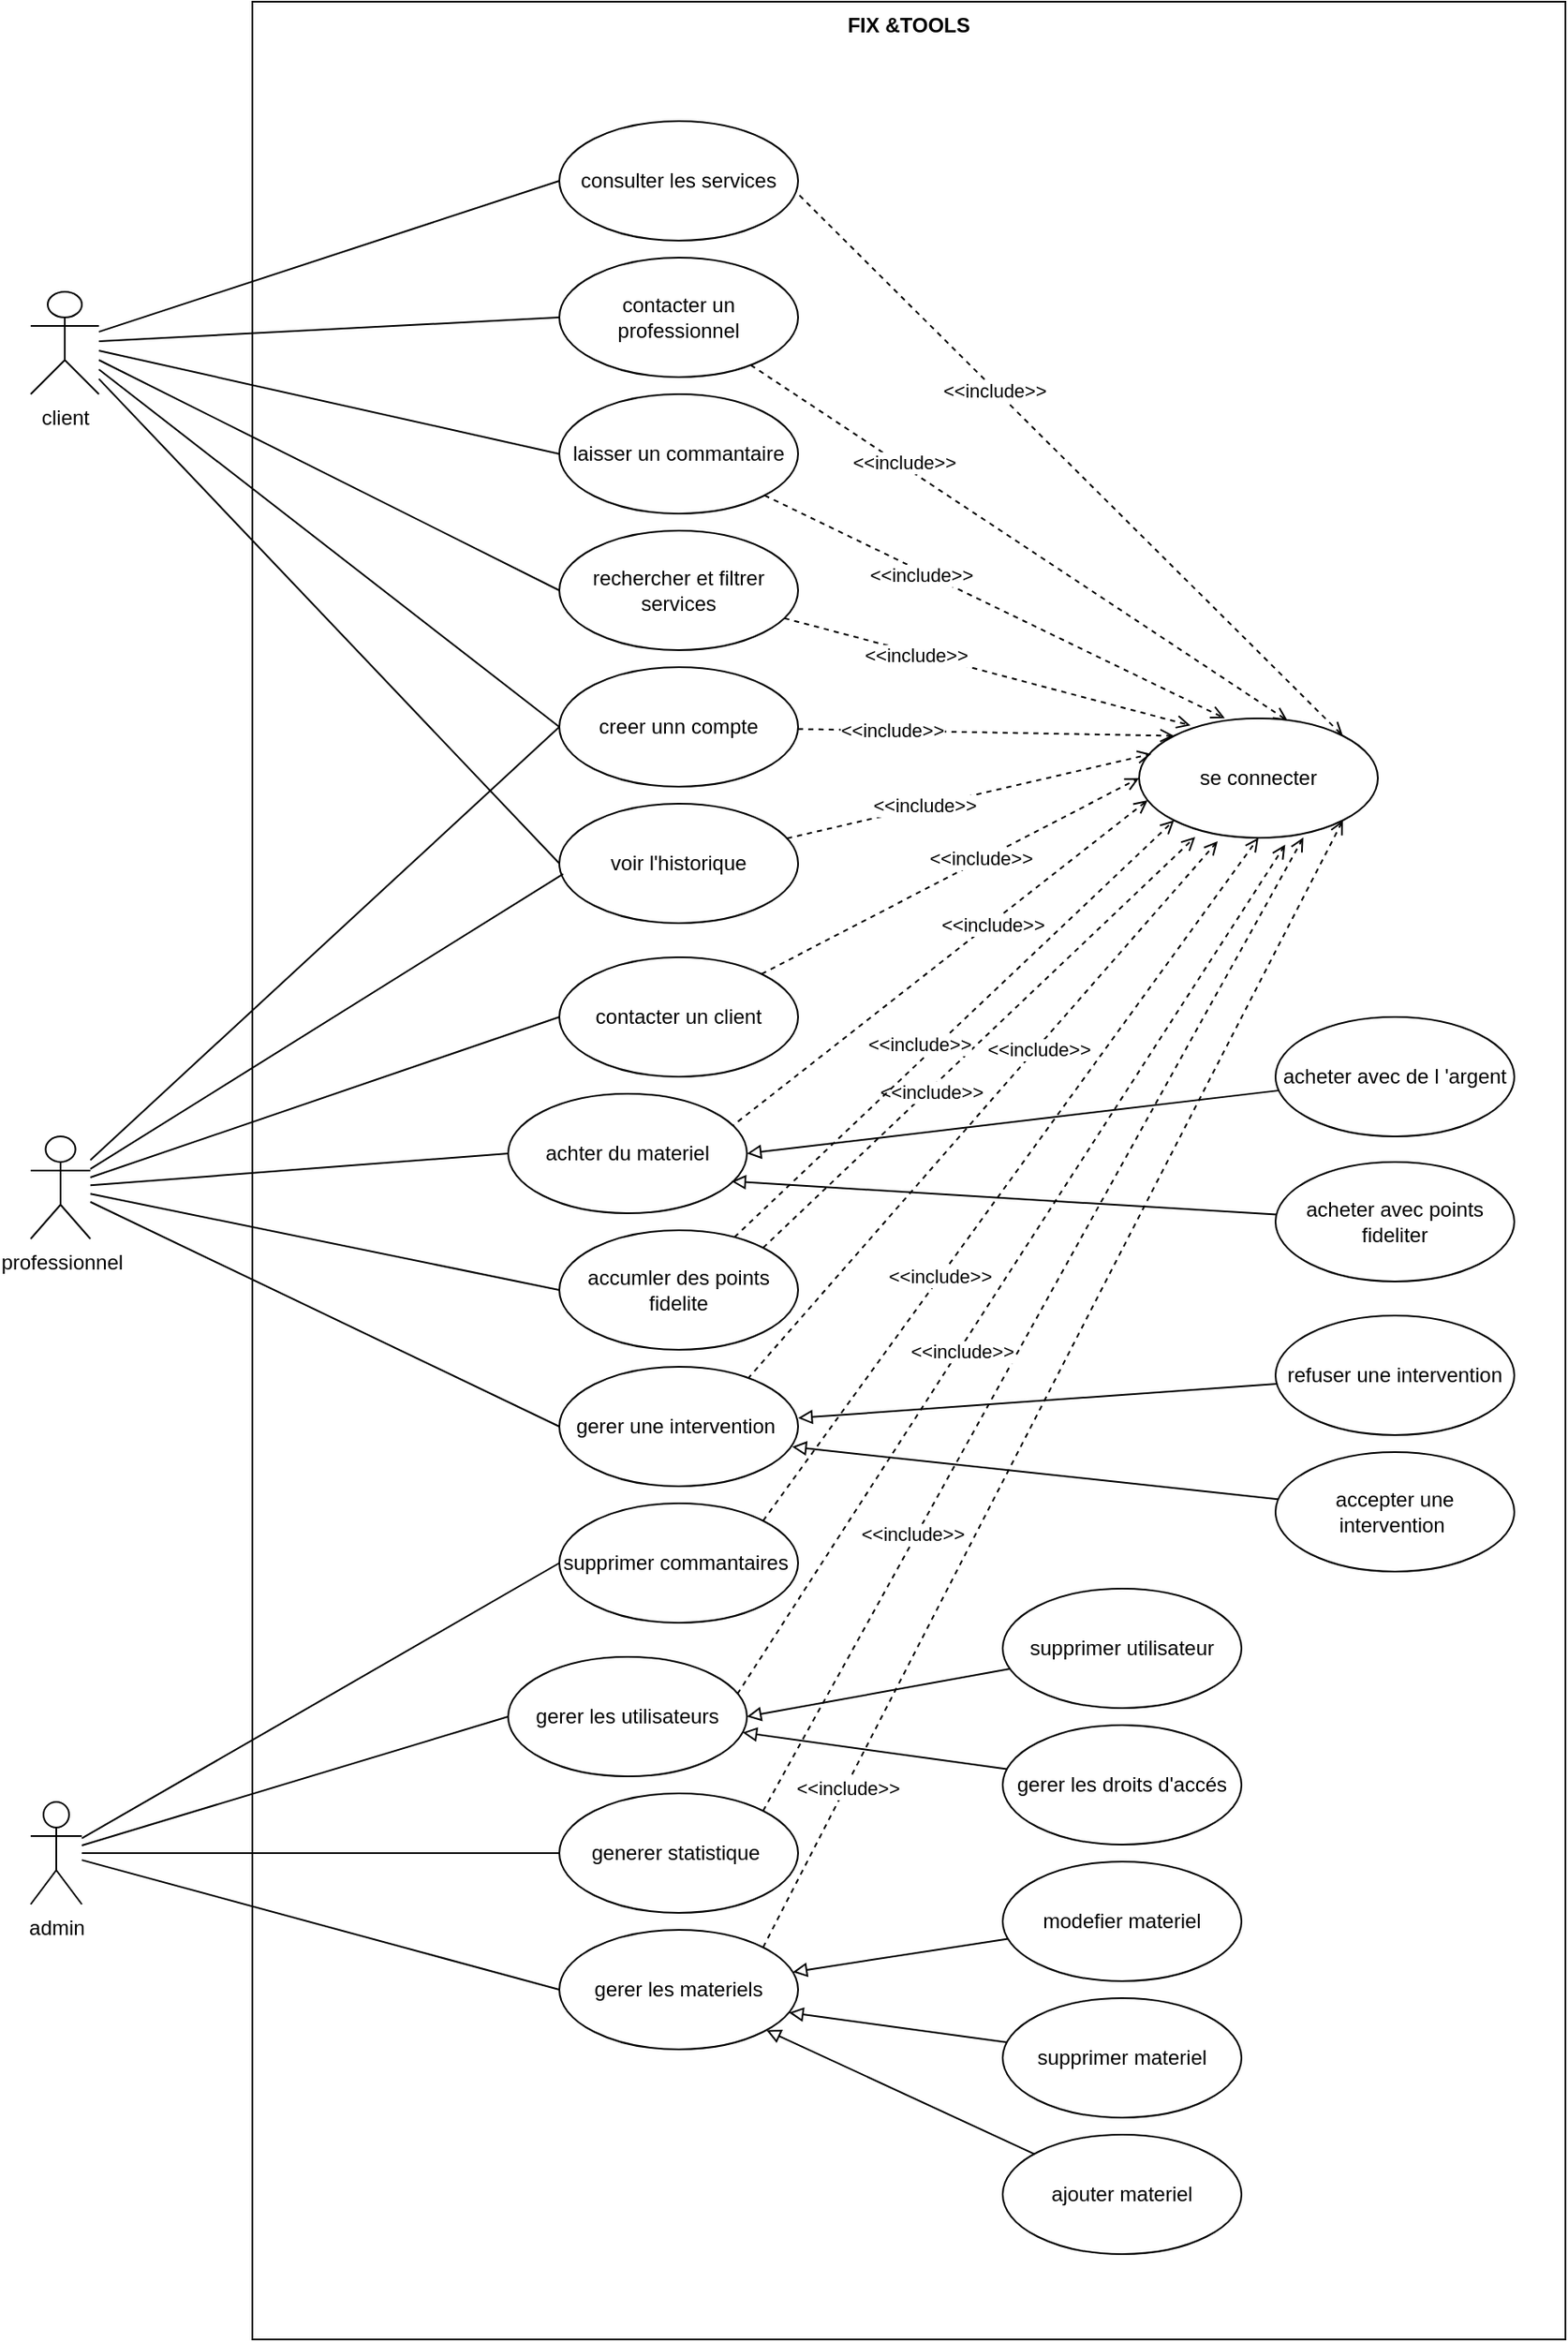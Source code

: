 <mxfile>
    <diagram id="b4a5LLHgFrSm7mxJQ4Q7" name="Page-1">
        <mxGraphModel dx="794" dy="519" grid="1" gridSize="10" guides="1" tooltips="1" connect="1" arrows="1" fold="1" page="1" pageScale="1" pageWidth="850" pageHeight="1100" background="#ffffff" math="0" shadow="0">
            <root>
                <mxCell id="0"/>
                <mxCell id="1" parent="0"/>
                <mxCell id="5" value="FIX &amp;amp;TOOLS" style="shape=rect;html=1;verticalAlign=top;fontStyle=1;whiteSpace=wrap;align=center;" parent="1" vertex="1">
                    <mxGeometry x="210" y="30" width="770" height="1370" as="geometry"/>
                </mxCell>
                <mxCell id="47" style="edgeStyle=none;html=1;entryX=0;entryY=0.5;entryDx=0;entryDy=0;endArrow=none;endFill=0;" edge="1" parent="1" source="6" target="16">
                    <mxGeometry relative="1" as="geometry"/>
                </mxCell>
                <mxCell id="48" style="edgeStyle=none;html=1;entryX=0;entryY=0.5;entryDx=0;entryDy=0;endArrow=none;endFill=0;" edge="1" parent="1" source="6" target="18">
                    <mxGeometry relative="1" as="geometry"/>
                </mxCell>
                <mxCell id="50" style="edgeStyle=none;html=1;entryX=0;entryY=0.5;entryDx=0;entryDy=0;endArrow=none;endFill=0;" edge="1" parent="1" source="6" target="21">
                    <mxGeometry relative="1" as="geometry"/>
                </mxCell>
                <mxCell id="51" style="edgeStyle=none;html=1;entryX=0;entryY=0.5;entryDx=0;entryDy=0;endArrow=none;endFill=0;" edge="1" parent="1" source="6" target="20">
                    <mxGeometry relative="1" as="geometry"/>
                </mxCell>
                <mxCell id="52" style="edgeStyle=none;html=1;entryX=0;entryY=0.5;entryDx=0;entryDy=0;endArrow=none;endFill=0;" edge="1" parent="1" source="6" target="19">
                    <mxGeometry relative="1" as="geometry"/>
                </mxCell>
                <mxCell id="53" style="edgeStyle=none;html=1;entryX=0;entryY=0.5;entryDx=0;entryDy=0;endArrow=none;endFill=0;" edge="1" parent="1" source="6" target="45">
                    <mxGeometry relative="1" as="geometry"/>
                </mxCell>
                <mxCell id="6" value="client" style="shape=umlActor;html=1;verticalLabelPosition=bottom;verticalAlign=top;align=center;" parent="1" vertex="1">
                    <mxGeometry x="80" y="200" width="40" height="60" as="geometry"/>
                </mxCell>
                <mxCell id="70" style="edgeStyle=none;html=1;entryX=0;entryY=0;entryDx=0;entryDy=0;dashed=1;endArrow=open;endFill=0;" edge="1" parent="1" source="16" target="44">
                    <mxGeometry relative="1" as="geometry"/>
                </mxCell>
                <mxCell id="106" value="&amp;lt;&amp;lt;include&amp;gt;&amp;gt;" style="edgeLabel;html=1;align=center;verticalAlign=middle;resizable=0;points=[];" vertex="1" connectable="0" parent="70">
                    <mxGeometry x="-0.508" relative="1" as="geometry">
                        <mxPoint as="offset"/>
                    </mxGeometry>
                </mxCell>
                <mxCell id="16" value="creer unn compte" style="ellipse;whiteSpace=wrap;html=1;" parent="1" vertex="1">
                    <mxGeometry x="390" y="420" width="140" height="70" as="geometry"/>
                </mxCell>
                <mxCell id="66" style="edgeStyle=none;html=1;entryX=1;entryY=0;entryDx=0;entryDy=0;endArrow=open;endFill=0;dashed=1;exitX=1.006;exitY=0.622;exitDx=0;exitDy=0;exitPerimeter=0;" edge="1" parent="1" source="18" target="44">
                    <mxGeometry relative="1" as="geometry"/>
                </mxCell>
                <mxCell id="110" value="&amp;lt;&amp;lt;include&amp;gt;&amp;gt;" style="edgeLabel;html=1;align=center;verticalAlign=middle;resizable=0;points=[];" vertex="1" connectable="0" parent="66">
                    <mxGeometry x="-0.284" y="-1" relative="1" as="geometry">
                        <mxPoint as="offset"/>
                    </mxGeometry>
                </mxCell>
                <mxCell id="18" value="consulter les services" style="ellipse;whiteSpace=wrap;html=1;" parent="1" vertex="1">
                    <mxGeometry x="390" y="100" width="140" height="70" as="geometry"/>
                </mxCell>
                <mxCell id="69" style="edgeStyle=none;html=1;entryX=0.215;entryY=0.059;entryDx=0;entryDy=0;dashed=1;endArrow=open;endFill=0;entryPerimeter=0;" edge="1" parent="1" source="19" target="44">
                    <mxGeometry relative="1" as="geometry"/>
                </mxCell>
                <mxCell id="107" value="&amp;lt;&amp;lt;include&amp;gt;&amp;gt;" style="edgeLabel;html=1;align=center;verticalAlign=middle;resizable=0;points=[];" vertex="1" connectable="0" parent="69">
                    <mxGeometry x="-0.353" y="-1" relative="1" as="geometry">
                        <mxPoint as="offset"/>
                    </mxGeometry>
                </mxCell>
                <mxCell id="19" value="rechercher et filtrer services" style="ellipse;whiteSpace=wrap;html=1;" parent="1" vertex="1">
                    <mxGeometry x="390" y="340" width="140" height="70" as="geometry"/>
                </mxCell>
                <mxCell id="67" style="edgeStyle=none;html=1;dashed=1;endArrow=open;endFill=0;entryX=0.622;entryY=0.019;entryDx=0;entryDy=0;entryPerimeter=0;" edge="1" parent="1" source="20" target="44">
                    <mxGeometry relative="1" as="geometry"/>
                </mxCell>
                <mxCell id="109" value="&amp;lt;&amp;lt;include&amp;gt;&amp;gt;" style="edgeLabel;html=1;align=center;verticalAlign=middle;resizable=0;points=[];" vertex="1" connectable="0" parent="67">
                    <mxGeometry x="-0.44" y="2" relative="1" as="geometry">
                        <mxPoint as="offset"/>
                    </mxGeometry>
                </mxCell>
                <mxCell id="20" value="contacter un professionnel" style="ellipse;whiteSpace=wrap;html=1;" parent="1" vertex="1">
                    <mxGeometry x="390" y="180" width="140" height="70" as="geometry"/>
                </mxCell>
                <mxCell id="68" style="edgeStyle=none;html=1;entryX=0.359;entryY=-0.001;entryDx=0;entryDy=0;dashed=1;endArrow=open;endFill=0;entryPerimeter=0;" edge="1" parent="1" source="21" target="44">
                    <mxGeometry relative="1" as="geometry"/>
                </mxCell>
                <mxCell id="108" value="&amp;lt;&amp;lt;include&amp;gt;&amp;gt;" style="edgeLabel;html=1;align=center;verticalAlign=middle;resizable=0;points=[];" vertex="1" connectable="0" parent="68">
                    <mxGeometry x="-0.312" y="-2" relative="1" as="geometry">
                        <mxPoint as="offset"/>
                    </mxGeometry>
                </mxCell>
                <mxCell id="21" value="laisser un commantaire&lt;br&gt;" style="ellipse;whiteSpace=wrap;html=1;" parent="1" vertex="1">
                    <mxGeometry x="390" y="260" width="140" height="70" as="geometry"/>
                </mxCell>
                <mxCell id="72" style="edgeStyle=none;html=1;entryX=0;entryY=0.5;entryDx=0;entryDy=0;dashed=1;endArrow=open;endFill=0;" edge="1" parent="1" source="23" target="44">
                    <mxGeometry relative="1" as="geometry"/>
                </mxCell>
                <mxCell id="96" value="&amp;lt;&amp;lt;include&amp;gt;&amp;gt;" style="edgeLabel;html=1;align=center;verticalAlign=middle;resizable=0;points=[];" vertex="1" connectable="0" parent="72">
                    <mxGeometry x="0.164" y="1" relative="1" as="geometry">
                        <mxPoint as="offset"/>
                    </mxGeometry>
                </mxCell>
                <mxCell id="23" value="contacter un client" style="ellipse;whiteSpace=wrap;html=1;" parent="1" vertex="1">
                    <mxGeometry x="390" y="590" width="140" height="70" as="geometry"/>
                </mxCell>
                <mxCell id="79" style="edgeStyle=none;html=1;entryX=0.329;entryY=1.028;entryDx=0;entryDy=0;entryPerimeter=0;dashed=1;endArrow=open;endFill=0;exitX=0.789;exitY=0.101;exitDx=0;exitDy=0;exitPerimeter=0;" edge="1" parent="1" source="24" target="44">
                    <mxGeometry relative="1" as="geometry"/>
                </mxCell>
                <mxCell id="100" value="&amp;lt;&amp;lt;include&amp;gt;&amp;gt;" style="edgeLabel;html=1;align=center;verticalAlign=middle;resizable=0;points=[];" vertex="1" connectable="0" parent="79">
                    <mxGeometry x="0.23" y="-1" relative="1" as="geometry">
                        <mxPoint as="offset"/>
                    </mxGeometry>
                </mxCell>
                <mxCell id="24" value="gerer une intervention&amp;nbsp;" style="ellipse;whiteSpace=wrap;html=1;" parent="1" vertex="1">
                    <mxGeometry x="390" y="830" width="140" height="70" as="geometry"/>
                </mxCell>
                <mxCell id="88" style="edgeStyle=none;html=1;entryX=0.975;entryY=0.67;entryDx=0;entryDy=0;entryPerimeter=0;endArrow=block;endFill=0;" edge="1" parent="1" source="25" target="24">
                    <mxGeometry relative="1" as="geometry"/>
                </mxCell>
                <mxCell id="25" value="accepter une intervention&amp;nbsp;" style="ellipse;whiteSpace=wrap;html=1;" parent="1" vertex="1">
                    <mxGeometry x="810" y="880" width="140" height="70" as="geometry"/>
                </mxCell>
                <mxCell id="87" style="edgeStyle=none;html=1;endArrow=block;endFill=0;" edge="1" parent="1" source="26">
                    <mxGeometry relative="1" as="geometry">
                        <mxPoint x="530" y="860" as="targetPoint"/>
                    </mxGeometry>
                </mxCell>
                <mxCell id="26" value="refuser une intervention" style="ellipse;whiteSpace=wrap;html=1;" parent="1" vertex="1">
                    <mxGeometry x="810" y="800" width="140" height="70" as="geometry"/>
                </mxCell>
                <mxCell id="74" style="edgeStyle=none;html=1;entryX=0.036;entryY=0.685;entryDx=0;entryDy=0;dashed=1;endArrow=open;endFill=0;entryPerimeter=0;" edge="1" parent="1" target="44">
                    <mxGeometry relative="1" as="geometry">
                        <mxPoint x="490" y="690" as="sourcePoint"/>
                        <Array as="points"/>
                    </mxGeometry>
                </mxCell>
                <mxCell id="97" value="&amp;lt;&amp;lt;include&amp;gt;&amp;gt;" style="edgeLabel;html=1;align=center;verticalAlign=middle;resizable=0;points=[];" vertex="1" connectable="0" parent="74">
                    <mxGeometry x="0.254" y="-1" relative="1" as="geometry">
                        <mxPoint as="offset"/>
                    </mxGeometry>
                </mxCell>
                <mxCell id="27" value="achter du materiel" style="ellipse;whiteSpace=wrap;html=1;" parent="1" vertex="1">
                    <mxGeometry x="360" y="670" width="140" height="70" as="geometry"/>
                </mxCell>
                <mxCell id="85" style="edgeStyle=none;html=1;entryX=1;entryY=0.5;entryDx=0;entryDy=0;endArrow=block;endFill=0;" edge="1" parent="1" source="28" target="27">
                    <mxGeometry relative="1" as="geometry"/>
                </mxCell>
                <mxCell id="28" value="acheter avec de l 'argent&lt;br&gt;" style="ellipse;whiteSpace=wrap;html=1;" parent="1" vertex="1">
                    <mxGeometry x="810" y="625" width="140" height="70" as="geometry"/>
                </mxCell>
                <mxCell id="86" style="edgeStyle=none;html=1;entryX=0.935;entryY=0.733;entryDx=0;entryDy=0;entryPerimeter=0;endArrow=block;endFill=0;" edge="1" parent="1" source="29" target="27">
                    <mxGeometry relative="1" as="geometry"/>
                </mxCell>
                <mxCell id="29" value="acheter avec points fideliter" style="ellipse;whiteSpace=wrap;html=1;" parent="1" vertex="1">
                    <mxGeometry x="810" y="710" width="140" height="70" as="geometry"/>
                </mxCell>
                <mxCell id="76" style="edgeStyle=none;html=1;entryX=0.235;entryY=0.993;entryDx=0;entryDy=0;dashed=1;endArrow=open;endFill=0;exitX=1;exitY=0;exitDx=0;exitDy=0;entryPerimeter=0;" edge="1" parent="1" source="30" target="44">
                    <mxGeometry relative="1" as="geometry"/>
                </mxCell>
                <mxCell id="99" value="&amp;lt;&amp;lt;include&amp;gt;&amp;gt;" style="edgeLabel;html=1;align=center;verticalAlign=middle;resizable=0;points=[];" vertex="1" connectable="0" parent="76">
                    <mxGeometry x="-0.227" relative="1" as="geometry">
                        <mxPoint y="1" as="offset"/>
                    </mxGeometry>
                </mxCell>
                <mxCell id="77" style="html=1;dashed=1;endArrow=open;endFill=0;entryX=0;entryY=1;entryDx=0;entryDy=0;" edge="1" parent="1" source="30" target="44">
                    <mxGeometry relative="1" as="geometry">
                        <mxPoint x="780" y="447.217" as="targetPoint"/>
                    </mxGeometry>
                </mxCell>
                <mxCell id="98" value="&amp;lt;&amp;lt;include&amp;gt;&amp;gt;" style="edgeLabel;html=1;align=center;verticalAlign=middle;resizable=0;points=[];rotation=0;" vertex="1" connectable="0" parent="77">
                    <mxGeometry x="0.101" y="-4" relative="1" as="geometry">
                        <mxPoint x="-37" y="18" as="offset"/>
                    </mxGeometry>
                </mxCell>
                <mxCell id="30" value="accumler des points fidelite" style="ellipse;whiteSpace=wrap;html=1;" parent="1" vertex="1">
                    <mxGeometry x="390" y="750" width="140" height="70" as="geometry"/>
                </mxCell>
                <mxCell id="84" style="edgeStyle=none;html=1;entryX=1;entryY=1;entryDx=0;entryDy=0;dashed=1;endArrow=open;endFill=0;exitX=1;exitY=0;exitDx=0;exitDy=0;" edge="1" parent="1" source="32" target="44">
                    <mxGeometry relative="1" as="geometry"/>
                </mxCell>
                <mxCell id="104" value="&amp;lt;&amp;lt;include&amp;gt;&amp;gt;" style="edgeLabel;html=1;align=center;verticalAlign=middle;resizable=0;points=[];" vertex="1" connectable="0" parent="84">
                    <mxGeometry x="-0.715" y="-1" relative="1" as="geometry">
                        <mxPoint as="offset"/>
                    </mxGeometry>
                </mxCell>
                <mxCell id="32" value="gerer les materiels" style="ellipse;whiteSpace=wrap;html=1;" parent="1" vertex="1">
                    <mxGeometry x="390" y="1160" width="140" height="70" as="geometry"/>
                </mxCell>
                <mxCell id="95" style="edgeStyle=none;html=1;endArrow=block;endFill=0;" edge="1" parent="1" source="33" target="32">
                    <mxGeometry relative="1" as="geometry"/>
                </mxCell>
                <mxCell id="33" value="ajouter materiel&lt;br&gt;" style="ellipse;whiteSpace=wrap;html=1;" parent="1" vertex="1">
                    <mxGeometry x="650" y="1280" width="140" height="70" as="geometry"/>
                </mxCell>
                <mxCell id="93" style="edgeStyle=none;html=1;endArrow=block;endFill=0;" edge="1" parent="1" source="34" target="32">
                    <mxGeometry relative="1" as="geometry"/>
                </mxCell>
                <mxCell id="34" value="modefier materiel" style="ellipse;whiteSpace=wrap;html=1;" parent="1" vertex="1">
                    <mxGeometry x="650" y="1120" width="140" height="70" as="geometry"/>
                </mxCell>
                <mxCell id="94" style="edgeStyle=none;html=1;entryX=0.962;entryY=0.692;entryDx=0;entryDy=0;entryPerimeter=0;endArrow=block;endFill=0;" edge="1" parent="1" source="36" target="32">
                    <mxGeometry relative="1" as="geometry"/>
                </mxCell>
                <mxCell id="36" value="supprimer materiel" style="ellipse;whiteSpace=wrap;html=1;" parent="1" vertex="1">
                    <mxGeometry x="650" y="1200" width="140" height="70" as="geometry"/>
                </mxCell>
                <mxCell id="82" style="edgeStyle=none;html=1;entryX=0.688;entryY=0.997;entryDx=0;entryDy=0;dashed=1;endArrow=open;endFill=0;exitX=1;exitY=0;exitDx=0;exitDy=0;entryPerimeter=0;" edge="1" parent="1" source="37" target="44">
                    <mxGeometry relative="1" as="geometry"/>
                </mxCell>
                <mxCell id="103" value="&amp;lt;&amp;lt;include&amp;gt;&amp;gt;" style="edgeLabel;html=1;align=center;verticalAlign=middle;resizable=0;points=[];" vertex="1" connectable="0" parent="82">
                    <mxGeometry x="-0.434" y="3" relative="1" as="geometry">
                        <mxPoint as="offset"/>
                    </mxGeometry>
                </mxCell>
                <mxCell id="37" value="generer statistique&amp;nbsp;" style="ellipse;whiteSpace=wrap;html=1;" parent="1" vertex="1">
                    <mxGeometry x="390" y="1080" width="140" height="70" as="geometry"/>
                </mxCell>
                <mxCell id="81" style="edgeStyle=none;html=1;entryX=0.612;entryY=1.058;entryDx=0;entryDy=0;entryPerimeter=0;dashed=1;endArrow=open;endFill=0;exitX=0.96;exitY=0.311;exitDx=0;exitDy=0;exitPerimeter=0;" edge="1" parent="1" source="39" target="44">
                    <mxGeometry relative="1" as="geometry"/>
                </mxCell>
                <mxCell id="102" value="&amp;lt;&amp;lt;include&amp;gt;&amp;gt;" style="edgeLabel;html=1;align=center;verticalAlign=middle;resizable=0;points=[];" vertex="1" connectable="0" parent="81">
                    <mxGeometry x="-0.188" y="-1" relative="1" as="geometry">
                        <mxPoint as="offset"/>
                    </mxGeometry>
                </mxCell>
                <mxCell id="39" value="gerer les utilisateurs" style="ellipse;whiteSpace=wrap;html=1;" parent="1" vertex="1">
                    <mxGeometry x="360" y="1000" width="140" height="70" as="geometry"/>
                </mxCell>
                <mxCell id="89" style="edgeStyle=none;html=1;entryX=1;entryY=0.5;entryDx=0;entryDy=0;endArrow=block;endFill=0;" edge="1" parent="1" source="40" target="39">
                    <mxGeometry relative="1" as="geometry"/>
                </mxCell>
                <mxCell id="40" value="supprimer utilisateur" style="ellipse;whiteSpace=wrap;html=1;" vertex="1" parent="1">
                    <mxGeometry x="650" y="960" width="140" height="70" as="geometry"/>
                </mxCell>
                <mxCell id="91" style="edgeStyle=none;html=1;endArrow=block;endFill=0;" edge="1" parent="1" source="41" target="39">
                    <mxGeometry relative="1" as="geometry"/>
                </mxCell>
                <mxCell id="41" value="gerer les droits d'accés" style="ellipse;whiteSpace=wrap;html=1;" vertex="1" parent="1">
                    <mxGeometry x="650" y="1040" width="140" height="70" as="geometry"/>
                </mxCell>
                <mxCell id="80" style="edgeStyle=none;html=1;entryX=0.5;entryY=1;entryDx=0;entryDy=0;dashed=1;endArrow=open;endFill=0;exitX=1;exitY=0;exitDx=0;exitDy=0;" edge="1" parent="1" source="42" target="44">
                    <mxGeometry relative="1" as="geometry"/>
                </mxCell>
                <mxCell id="101" value="&amp;lt;&amp;lt;include&amp;gt;&amp;gt;" style="edgeLabel;html=1;align=center;verticalAlign=middle;resizable=0;points=[];" vertex="1" connectable="0" parent="80">
                    <mxGeometry x="-0.284" y="1" relative="1" as="geometry">
                        <mxPoint as="offset"/>
                    </mxGeometry>
                </mxCell>
                <mxCell id="42" value="supprimer commantaires&amp;nbsp;" style="ellipse;whiteSpace=wrap;html=1;" vertex="1" parent="1">
                    <mxGeometry x="390" y="910" width="140" height="70" as="geometry"/>
                </mxCell>
                <mxCell id="44" value="se connecter" style="ellipse;whiteSpace=wrap;html=1;" vertex="1" parent="1">
                    <mxGeometry x="730" y="450" width="140" height="70" as="geometry"/>
                </mxCell>
                <mxCell id="71" style="edgeStyle=none;html=1;entryX=0.051;entryY=0.298;entryDx=0;entryDy=0;entryPerimeter=0;dashed=1;endArrow=open;endFill=0;" edge="1" parent="1" source="45" target="44">
                    <mxGeometry relative="1" as="geometry"/>
                </mxCell>
                <mxCell id="105" value="&amp;lt;&amp;lt;include&amp;gt;&amp;gt;" style="edgeLabel;html=1;align=center;verticalAlign=middle;resizable=0;points=[];" vertex="1" connectable="0" parent="71">
                    <mxGeometry x="-0.243" y="1" relative="1" as="geometry">
                        <mxPoint as="offset"/>
                    </mxGeometry>
                </mxCell>
                <mxCell id="45" value="voir l'historique" style="ellipse;whiteSpace=wrap;html=1;" vertex="1" parent="1">
                    <mxGeometry x="390" y="500" width="140" height="70" as="geometry"/>
                </mxCell>
                <mxCell id="56" style="edgeStyle=none;html=1;entryX=0;entryY=0.5;entryDx=0;entryDy=0;endArrow=none;endFill=0;" edge="1" parent="1" source="54" target="23">
                    <mxGeometry relative="1" as="geometry"/>
                </mxCell>
                <mxCell id="57" style="edgeStyle=none;html=1;entryX=0;entryY=0.5;entryDx=0;entryDy=0;endArrow=none;endFill=0;" edge="1" parent="1" source="54" target="16">
                    <mxGeometry relative="1" as="geometry"/>
                </mxCell>
                <mxCell id="58" style="edgeStyle=none;html=1;entryX=0.016;entryY=0.588;entryDx=0;entryDy=0;entryPerimeter=0;endArrow=none;endFill=0;" edge="1" parent="1" source="54" target="45">
                    <mxGeometry relative="1" as="geometry"/>
                </mxCell>
                <mxCell id="59" style="edgeStyle=none;html=1;entryX=0;entryY=0.5;entryDx=0;entryDy=0;endArrow=none;endFill=0;" edge="1" parent="1" source="54" target="27">
                    <mxGeometry relative="1" as="geometry"/>
                </mxCell>
                <mxCell id="60" style="edgeStyle=none;html=1;entryX=0;entryY=0.5;entryDx=0;entryDy=0;endArrow=none;endFill=0;" edge="1" parent="1" source="54" target="30">
                    <mxGeometry relative="1" as="geometry"/>
                </mxCell>
                <mxCell id="61" style="edgeStyle=none;html=1;entryX=0;entryY=0.5;entryDx=0;entryDy=0;endArrow=none;endFill=0;" edge="1" parent="1" source="54" target="24">
                    <mxGeometry relative="1" as="geometry"/>
                </mxCell>
                <mxCell id="54" value="professionnel" style="shape=umlActor;html=1;verticalLabelPosition=bottom;verticalAlign=top;align=center;" vertex="1" parent="1">
                    <mxGeometry x="80" y="695" width="35" height="60" as="geometry"/>
                </mxCell>
                <mxCell id="62" style="edgeStyle=none;html=1;entryX=0;entryY=0.5;entryDx=0;entryDy=0;endArrow=none;endFill=0;" edge="1" parent="1" source="55" target="42">
                    <mxGeometry relative="1" as="geometry"/>
                </mxCell>
                <mxCell id="63" style="edgeStyle=none;html=1;entryX=0;entryY=0.5;entryDx=0;entryDy=0;endArrow=none;endFill=0;" edge="1" parent="1" source="55" target="39">
                    <mxGeometry relative="1" as="geometry"/>
                </mxCell>
                <mxCell id="64" style="edgeStyle=none;html=1;endArrow=none;endFill=0;" edge="1" parent="1" source="55" target="37">
                    <mxGeometry relative="1" as="geometry"/>
                </mxCell>
                <mxCell id="65" style="edgeStyle=none;html=1;entryX=0;entryY=0.5;entryDx=0;entryDy=0;endArrow=none;endFill=0;" edge="1" parent="1" source="55" target="32">
                    <mxGeometry relative="1" as="geometry"/>
                </mxCell>
                <mxCell id="55" value="admin" style="shape=umlActor;html=1;verticalLabelPosition=bottom;verticalAlign=top;align=center;" vertex="1" parent="1">
                    <mxGeometry x="80" y="1085" width="30" height="60" as="geometry"/>
                </mxCell>
            </root>
        </mxGraphModel>
    </diagram>
</mxfile>